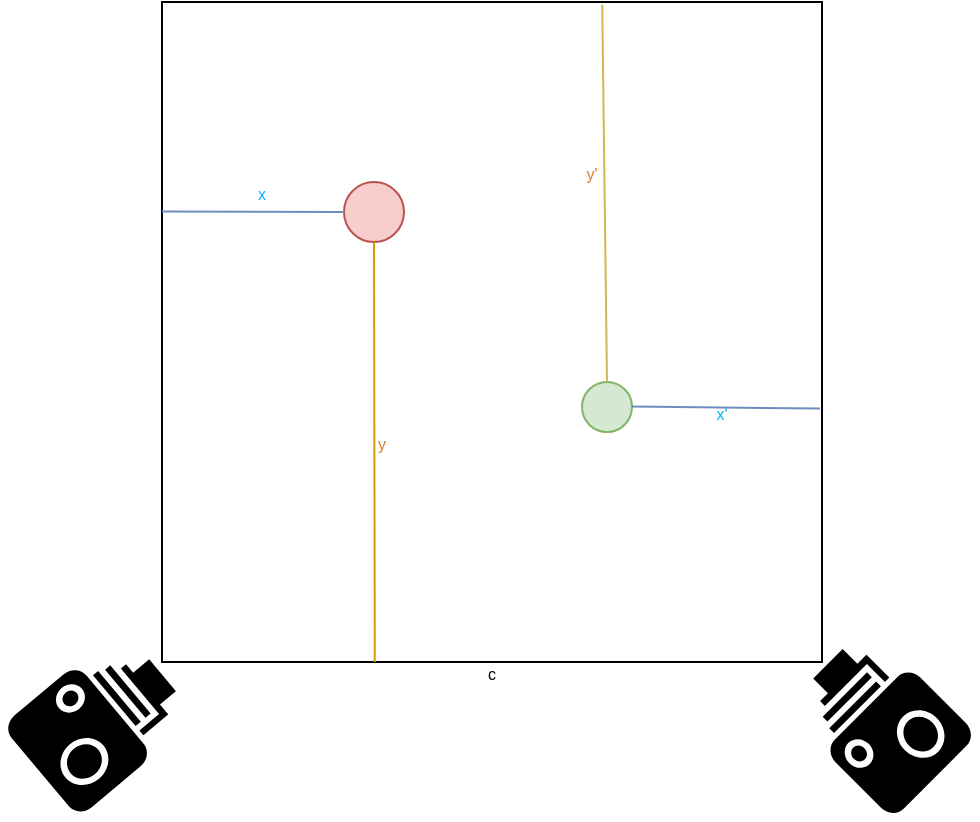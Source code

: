 <mxfile version="24.4.8" type="device">
  <diagram name="Page-1" id="c5X7hhBgmhvkAeY6OyJd">
    <mxGraphModel dx="547" dy="335" grid="1" gridSize="10" guides="1" tooltips="1" connect="1" arrows="1" fold="1" page="1" pageScale="1" pageWidth="850" pageHeight="1100" math="0" shadow="0">
      <root>
        <mxCell id="0" />
        <mxCell id="1" parent="0" />
        <mxCell id="rpW_Cfp9_52fzz7YXeyL-2" value="" style="whiteSpace=wrap;html=1;aspect=fixed;" vertex="1" parent="1">
          <mxGeometry x="240" y="260" width="330" height="330" as="geometry" />
        </mxCell>
        <mxCell id="rpW_Cfp9_52fzz7YXeyL-3" value="" style="shape=mxgraph.signs.tech.camera_1;html=1;pointerEvents=1;fillColor=#000000;strokeColor=none;verticalLabelPosition=bottom;verticalAlign=top;align=center;rotation=-40;" vertex="1" parent="1">
          <mxGeometry x="170" y="590" width="78" height="60" as="geometry" />
        </mxCell>
        <mxCell id="rpW_Cfp9_52fzz7YXeyL-4" value="" style="shape=mxgraph.signs.tech.camera_1;html=1;pointerEvents=1;fillColor=#000000;strokeColor=none;verticalLabelPosition=bottom;verticalAlign=top;align=center;rotation=-135;" vertex="1" parent="1">
          <mxGeometry x="560" y="590" width="78" height="60" as="geometry" />
        </mxCell>
        <mxCell id="rpW_Cfp9_52fzz7YXeyL-5" value="" style="ellipse;whiteSpace=wrap;html=1;aspect=fixed;fillColor=#f8cecc;strokeColor=#b85450;" vertex="1" parent="1">
          <mxGeometry x="331" y="350" width="30" height="30" as="geometry" />
        </mxCell>
        <mxCell id="rpW_Cfp9_52fzz7YXeyL-19" value="" style="endArrow=none;html=1;rounded=0;exitX=0.26;exitY=0.998;exitDx=0;exitDy=0;exitPerimeter=0;fillColor=#ffe6cc;strokeColor=#d79b00;" edge="1" parent="1" target="rpW_Cfp9_52fzz7YXeyL-5">
          <mxGeometry width="50" height="50" relative="1" as="geometry">
            <mxPoint x="346.4" y="590.0" as="sourcePoint" />
            <mxPoint x="345.6" y="416.66" as="targetPoint" />
          </mxGeometry>
        </mxCell>
        <mxCell id="rpW_Cfp9_52fzz7YXeyL-20" value="" style="endArrow=none;html=1;rounded=0;exitX=0;exitY=0.476;exitDx=0;exitDy=0;exitPerimeter=0;fillColor=#dae8fc;strokeColor=#6c8ebf;entryX=0;entryY=0.5;entryDx=0;entryDy=0;" edge="1" parent="1" target="rpW_Cfp9_52fzz7YXeyL-5">
          <mxGeometry width="50" height="50" relative="1" as="geometry">
            <mxPoint x="240" y="364.74" as="sourcePoint" />
            <mxPoint x="325" y="364.66" as="targetPoint" />
          </mxGeometry>
        </mxCell>
        <mxCell id="rpW_Cfp9_52fzz7YXeyL-21" value="&lt;font style=&quot;font-size: 8px;&quot;&gt;c&lt;/font&gt;" style="text;html=1;align=center;verticalAlign=middle;whiteSpace=wrap;rounded=0;" vertex="1" parent="1">
          <mxGeometry x="375" y="580" width="60" height="30" as="geometry" />
        </mxCell>
        <mxCell id="rpW_Cfp9_52fzz7YXeyL-25" value="&lt;font color=&quot;#d47d2b&quot;&gt;&lt;span style=&quot;font-size: 8px;&quot;&gt;y&lt;/span&gt;&lt;/font&gt;" style="text;html=1;align=center;verticalAlign=middle;whiteSpace=wrap;rounded=0;" vertex="1" parent="1">
          <mxGeometry x="320" y="465" width="60" height="30" as="geometry" />
        </mxCell>
        <mxCell id="rpW_Cfp9_52fzz7YXeyL-26" value="&lt;span style=&quot;font-size: 8px;&quot;&gt;x&lt;/span&gt;" style="text;html=1;align=center;verticalAlign=middle;whiteSpace=wrap;rounded=0;fontColor=#00b3ff;" vertex="1" parent="1">
          <mxGeometry x="260" y="340" width="60" height="30" as="geometry" />
        </mxCell>
        <mxCell id="rpW_Cfp9_52fzz7YXeyL-42" value="" style="ellipse;whiteSpace=wrap;html=1;aspect=fixed;fillColor=#d5e8d4;strokeColor=#82b366;" vertex="1" parent="1">
          <mxGeometry x="450" y="450" width="25" height="25" as="geometry" />
        </mxCell>
        <mxCell id="rpW_Cfp9_52fzz7YXeyL-44" value="" style="endArrow=none;html=1;rounded=0;entryX=0.667;entryY=0.004;entryDx=0;entryDy=0;exitX=0.5;exitY=0;exitDx=0;exitDy=0;entryPerimeter=0;fillColor=#fff2cc;strokeColor=#d6b656;" edge="1" parent="1" source="rpW_Cfp9_52fzz7YXeyL-42" target="rpW_Cfp9_52fzz7YXeyL-2">
          <mxGeometry width="50" height="50" relative="1" as="geometry">
            <mxPoint x="620" y="380" as="sourcePoint" />
            <mxPoint x="670" y="330" as="targetPoint" />
          </mxGeometry>
        </mxCell>
        <mxCell id="rpW_Cfp9_52fzz7YXeyL-45" value="" style="endArrow=none;html=1;rounded=0;exitX=0;exitY=0.476;exitDx=0;exitDy=0;exitPerimeter=0;fillColor=#dae8fc;strokeColor=#6c8ebf;entryX=0.997;entryY=0.616;entryDx=0;entryDy=0;entryPerimeter=0;" edge="1" parent="1" target="rpW_Cfp9_52fzz7YXeyL-2">
          <mxGeometry width="50" height="50" relative="1" as="geometry">
            <mxPoint x="475" y="462.3" as="sourcePoint" />
            <mxPoint x="566" y="462.56" as="targetPoint" />
          </mxGeometry>
        </mxCell>
        <mxCell id="rpW_Cfp9_52fzz7YXeyL-46" value="&lt;span style=&quot;font-size: 8px;&quot;&gt;x&#39;&lt;/span&gt;" style="text;html=1;align=center;verticalAlign=middle;whiteSpace=wrap;rounded=0;fontColor=#00b3ff;" vertex="1" parent="1">
          <mxGeometry x="490" y="450" width="60" height="30" as="geometry" />
        </mxCell>
        <mxCell id="rpW_Cfp9_52fzz7YXeyL-47" value="&lt;font color=&quot;#d47d2b&quot;&gt;&lt;span style=&quot;font-size: 8px;&quot;&gt;y&#39;&lt;/span&gt;&lt;/font&gt;" style="text;html=1;align=center;verticalAlign=middle;whiteSpace=wrap;rounded=0;" vertex="1" parent="1">
          <mxGeometry x="425" y="330" width="60" height="30" as="geometry" />
        </mxCell>
      </root>
    </mxGraphModel>
  </diagram>
</mxfile>
